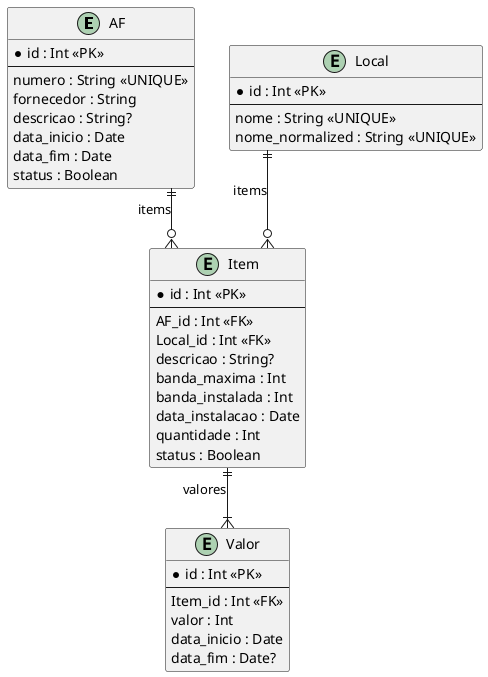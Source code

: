 @startuml
skinparam linetype ortho

entity AF {
  *id : Int <<PK>>
  --
  numero : String <<UNIQUE>>
  fornecedor : String
  descricao : String?
  data_inicio : Date
  data_fim : Date
  status : Boolean
}

entity Local {
  *id : Int <<PK>>
  --
  nome : String <<UNIQUE>>
  nome_normalized : String <<UNIQUE>>
}

entity Item {
  *id : Int <<PK>>
  --
  AF_id : Int <<FK>>
  Local_id : Int <<FK>>
  descricao : String?
  banda_maxima : Int
  banda_instalada : Int
  data_instalacao : Date
  quantidade : Int
  status : Boolean
}

entity Valor {
  *id : Int <<PK>>
  --
  Item_id : Int <<FK>>
  valor : Int
  data_inicio : Date
  data_fim : Date?
}

AF ||--o{ Item : "items"
Local ||--o{ Item : "items"
Item ||--|{ Valor : "valores"

@enduml
